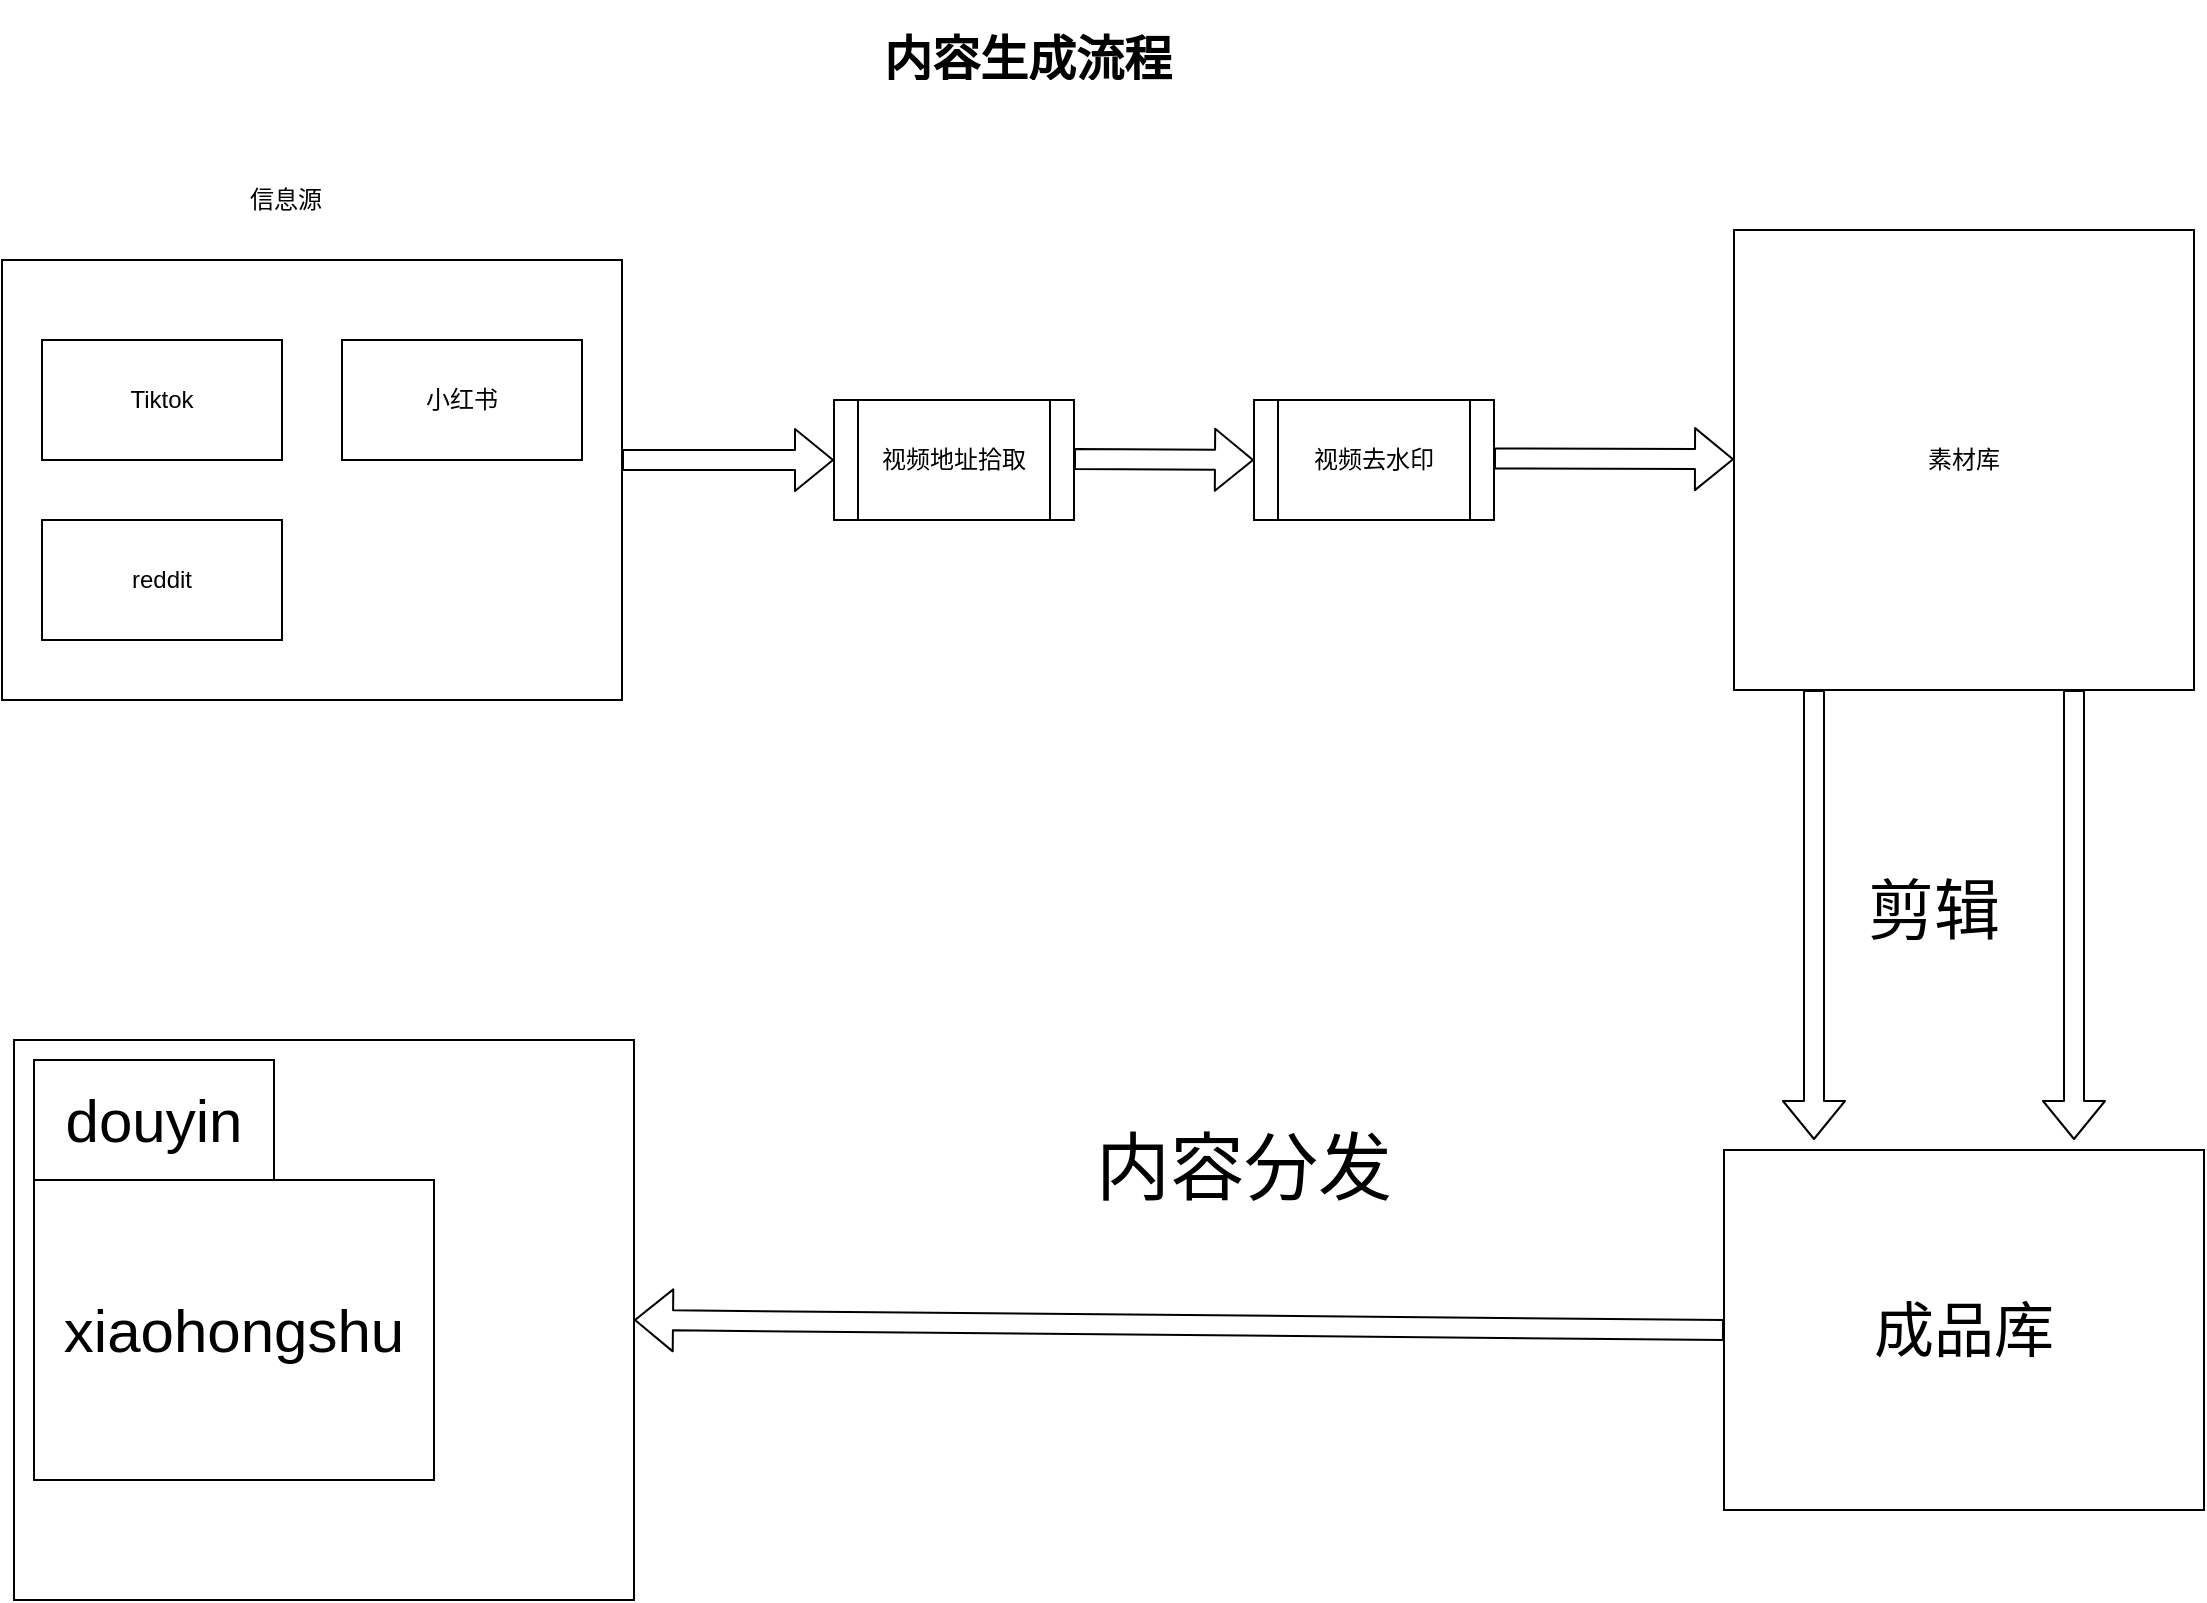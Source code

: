 <mxfile>
    <diagram id="BleGX_yLESVcZQEp3x3D" name="第 1 页">
        <mxGraphModel dx="1334" dy="994" grid="1" gridSize="10" guides="1" tooltips="1" connect="1" arrows="1" fold="1" page="1" pageScale="1" pageWidth="827" pageHeight="1169" math="0" shadow="0">
            <root>
                <mxCell id="0"/>
                <mxCell id="1" parent="0"/>
                <mxCell id="3" value="&lt;h1&gt;内容生成流程&lt;/h1&gt;" style="text;html=1;strokeColor=none;fillColor=none;spacing=5;spacingTop=-20;whiteSpace=wrap;overflow=hidden;rounded=0;" vertex="1" parent="1">
                    <mxGeometry x="540" y="230" width="180" height="30" as="geometry"/>
                </mxCell>
                <mxCell id="21" value="" style="group" vertex="1" connectable="0" parent="1">
                    <mxGeometry x="104" y="290" width="310" height="280" as="geometry"/>
                </mxCell>
                <mxCell id="20" value="" style="rounded=0;whiteSpace=wrap;html=1;" vertex="1" parent="21">
                    <mxGeometry y="60" width="310" height="220" as="geometry"/>
                </mxCell>
                <mxCell id="2" value="Tiktok" style="rounded=0;whiteSpace=wrap;html=1;" vertex="1" parent="21">
                    <mxGeometry x="20" y="100" width="120" height="60" as="geometry"/>
                </mxCell>
                <mxCell id="4" value="小红书" style="rounded=0;whiteSpace=wrap;html=1;" vertex="1" parent="21">
                    <mxGeometry x="170" y="100" width="120" height="60" as="geometry"/>
                </mxCell>
                <mxCell id="5" value="reddit" style="rounded=0;whiteSpace=wrap;html=1;" vertex="1" parent="21">
                    <mxGeometry x="20" y="190" width="120" height="60" as="geometry"/>
                </mxCell>
                <mxCell id="18" value="信息源" style="text;html=1;strokeColor=none;fillColor=none;align=center;verticalAlign=middle;whiteSpace=wrap;rounded=0;" vertex="1" parent="21">
                    <mxGeometry x="102.5" width="77.5" height="60" as="geometry"/>
                </mxCell>
                <mxCell id="22" value="视频地址拾取" style="shape=process;whiteSpace=wrap;html=1;backgroundOutline=1;" vertex="1" parent="1">
                    <mxGeometry x="520" y="420" width="120" height="60" as="geometry"/>
                </mxCell>
                <mxCell id="23" value="" style="shape=flexArrow;endArrow=classic;html=1;entryX=0;entryY=0.5;entryDx=0;entryDy=0;" edge="1" parent="1" target="22">
                    <mxGeometry width="50" height="50" relative="1" as="geometry">
                        <mxPoint x="414" y="450" as="sourcePoint"/>
                        <mxPoint x="464" y="400" as="targetPoint"/>
                    </mxGeometry>
                </mxCell>
                <UserObject label="视频去水印" link="https://dlpanda.com/" linkTarget="_blank" id="24">
                    <mxCell style="shape=process;whiteSpace=wrap;html=1;backgroundOutline=1;" vertex="1" parent="1">
                        <mxGeometry x="730" y="420" width="120" height="60" as="geometry"/>
                    </mxCell>
                </UserObject>
                <mxCell id="25" value="" style="shape=flexArrow;endArrow=classic;html=1;entryX=0;entryY=0.5;entryDx=0;entryDy=0;" edge="1" parent="1" target="24">
                    <mxGeometry width="50" height="50" relative="1" as="geometry">
                        <mxPoint x="640" y="449.44" as="sourcePoint"/>
                        <mxPoint x="746" y="449.44" as="targetPoint"/>
                    </mxGeometry>
                </mxCell>
                <mxCell id="27" value="素材库" style="whiteSpace=wrap;html=1;aspect=fixed;" vertex="1" parent="1">
                    <mxGeometry x="970" y="335" width="230" height="230" as="geometry"/>
                </mxCell>
                <mxCell id="28" value="" style="shape=flexArrow;endArrow=classic;html=1;" edge="1" parent="1" target="27">
                    <mxGeometry width="50" height="50" relative="1" as="geometry">
                        <mxPoint x="850" y="449.23" as="sourcePoint"/>
                        <mxPoint x="940" y="449.79" as="targetPoint"/>
                    </mxGeometry>
                </mxCell>
                <mxCell id="30" value="" style="shape=flexArrow;endArrow=classic;html=1;" edge="1" parent="1">
                    <mxGeometry width="50" height="50" relative="1" as="geometry">
                        <mxPoint x="1010" y="565" as="sourcePoint"/>
                        <mxPoint x="1010" y="790" as="targetPoint"/>
                    </mxGeometry>
                </mxCell>
                <mxCell id="31" value="" style="shape=flexArrow;endArrow=classic;html=1;" edge="1" parent="1">
                    <mxGeometry width="50" height="50" relative="1" as="geometry">
                        <mxPoint x="1140" y="565" as="sourcePoint"/>
                        <mxPoint x="1140" y="790" as="targetPoint"/>
                    </mxGeometry>
                </mxCell>
                <mxCell id="32" value="&lt;font style=&quot;font-size: 30px;&quot;&gt;成品库&lt;/font&gt;" style="rounded=0;whiteSpace=wrap;html=1;" vertex="1" parent="1">
                    <mxGeometry x="965" y="795" width="240" height="180" as="geometry"/>
                </mxCell>
                <mxCell id="33" value="&lt;font style=&quot;font-size: 33px;&quot;&gt;剪辑&lt;/font&gt;" style="text;html=1;strokeColor=none;fillColor=none;align=center;verticalAlign=middle;whiteSpace=wrap;rounded=0;" vertex="1" parent="1">
                    <mxGeometry x="1020" y="660" width="100" height="30" as="geometry"/>
                </mxCell>
                <mxCell id="34" value="" style="rounded=0;whiteSpace=wrap;html=1;fontSize=30;" vertex="1" parent="1">
                    <mxGeometry x="110" y="740" width="310" height="280" as="geometry"/>
                </mxCell>
                <mxCell id="35" value="douyin" style="rounded=0;whiteSpace=wrap;html=1;fontSize=30;" vertex="1" parent="1">
                    <mxGeometry x="120" y="750" width="120" height="60" as="geometry"/>
                </mxCell>
                <mxCell id="37" value="xiaohongshu" style="rounded=0;whiteSpace=wrap;html=1;fontSize=30;" vertex="1" parent="1">
                    <mxGeometry x="120" y="810" width="200" height="150" as="geometry"/>
                </mxCell>
                <mxCell id="39" value="" style="shape=flexArrow;endArrow=classic;html=1;fontSize=30;exitX=0;exitY=0.5;exitDx=0;exitDy=0;entryX=1;entryY=0.5;entryDx=0;entryDy=0;" edge="1" parent="1" source="32" target="34">
                    <mxGeometry width="50" height="50" relative="1" as="geometry">
                        <mxPoint x="500" y="870" as="sourcePoint"/>
                        <mxPoint x="550" y="820" as="targetPoint"/>
                    </mxGeometry>
                </mxCell>
                <mxCell id="40" value="&lt;font style=&quot;font-size: 37px;&quot;&gt;内容分发&lt;/font&gt;" style="text;html=1;strokeColor=none;fillColor=none;align=center;verticalAlign=middle;whiteSpace=wrap;rounded=0;fontSize=30;" vertex="1" parent="1">
                    <mxGeometry x="650" y="790" width="150" height="30" as="geometry"/>
                </mxCell>
            </root>
        </mxGraphModel>
    </diagram>
</mxfile>